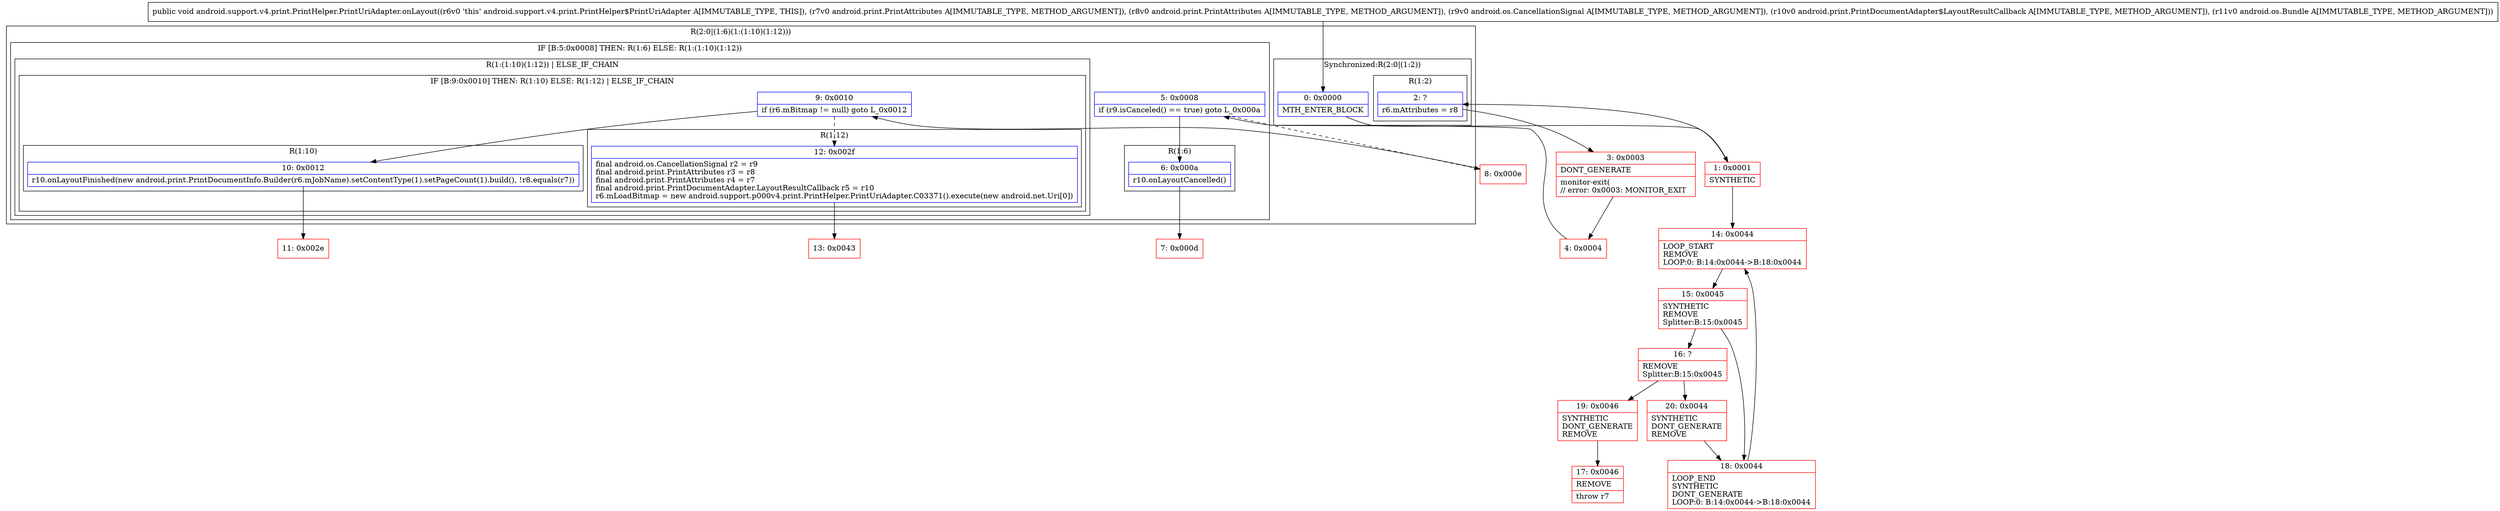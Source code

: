 digraph "CFG forandroid.support.v4.print.PrintHelper.PrintUriAdapter.onLayout(Landroid\/print\/PrintAttributes;Landroid\/print\/PrintAttributes;Landroid\/os\/CancellationSignal;Landroid\/print\/PrintDocumentAdapter$LayoutResultCallback;Landroid\/os\/Bundle;)V" {
subgraph cluster_Region_199262461 {
label = "R(2:0|(1:6)(1:(1:10)(1:12)))";
node [shape=record,color=blue];
subgraph cluster_SynchronizedRegion_1655123357 {
label = "Synchronized:R(2:0|(1:2))";
node [shape=record,color=blue];
Node_0 [shape=record,label="{0\:\ 0x0000|MTH_ENTER_BLOCK\l}"];
subgraph cluster_Region_283966951 {
label = "R(1:2)";
node [shape=record,color=blue];
Node_2 [shape=record,label="{2\:\ ?|r6.mAttributes = r8\l}"];
}
}
subgraph cluster_IfRegion_1396560407 {
label = "IF [B:5:0x0008] THEN: R(1:6) ELSE: R(1:(1:10)(1:12))";
node [shape=record,color=blue];
Node_5 [shape=record,label="{5\:\ 0x0008|if (r9.isCanceled() == true) goto L_0x000a\l}"];
subgraph cluster_Region_1557485541 {
label = "R(1:6)";
node [shape=record,color=blue];
Node_6 [shape=record,label="{6\:\ 0x000a|r10.onLayoutCancelled()\l}"];
}
subgraph cluster_Region_121983527 {
label = "R(1:(1:10)(1:12)) | ELSE_IF_CHAIN\l";
node [shape=record,color=blue];
subgraph cluster_IfRegion_1890686189 {
label = "IF [B:9:0x0010] THEN: R(1:10) ELSE: R(1:12) | ELSE_IF_CHAIN\l";
node [shape=record,color=blue];
Node_9 [shape=record,label="{9\:\ 0x0010|if (r6.mBitmap != null) goto L_0x0012\l}"];
subgraph cluster_Region_1302416774 {
label = "R(1:10)";
node [shape=record,color=blue];
Node_10 [shape=record,label="{10\:\ 0x0012|r10.onLayoutFinished(new android.print.PrintDocumentInfo.Builder(r6.mJobName).setContentType(1).setPageCount(1).build(), !r8.equals(r7))\l}"];
}
subgraph cluster_Region_1129146753 {
label = "R(1:12)";
node [shape=record,color=blue];
Node_12 [shape=record,label="{12\:\ 0x002f|final android.os.CancellationSignal r2 = r9\lfinal android.print.PrintAttributes r3 = r8\lfinal android.print.PrintAttributes r4 = r7\lfinal android.print.PrintDocumentAdapter.LayoutResultCallback r5 = r10\lr6.mLoadBitmap = new android.support.p000v4.print.PrintHelper.PrintUriAdapter.C03371().execute(new android.net.Uri[0])\l}"];
}
}
}
}
}
Node_1 [shape=record,color=red,label="{1\:\ 0x0001|SYNTHETIC\l}"];
Node_3 [shape=record,color=red,label="{3\:\ 0x0003|DONT_GENERATE\l|monitor\-exit(\l\/\/ error: 0x0003: MONITOR_EXIT  \l}"];
Node_4 [shape=record,color=red,label="{4\:\ 0x0004}"];
Node_7 [shape=record,color=red,label="{7\:\ 0x000d}"];
Node_8 [shape=record,color=red,label="{8\:\ 0x000e}"];
Node_11 [shape=record,color=red,label="{11\:\ 0x002e}"];
Node_13 [shape=record,color=red,label="{13\:\ 0x0043}"];
Node_14 [shape=record,color=red,label="{14\:\ 0x0044|LOOP_START\lREMOVE\lLOOP:0: B:14:0x0044\-\>B:18:0x0044\l}"];
Node_15 [shape=record,color=red,label="{15\:\ 0x0045|SYNTHETIC\lREMOVE\lSplitter:B:15:0x0045\l}"];
Node_16 [shape=record,color=red,label="{16\:\ ?|REMOVE\lSplitter:B:15:0x0045\l}"];
Node_17 [shape=record,color=red,label="{17\:\ 0x0046|REMOVE\l|throw r7\l}"];
Node_18 [shape=record,color=red,label="{18\:\ 0x0044|LOOP_END\lSYNTHETIC\lDONT_GENERATE\lLOOP:0: B:14:0x0044\-\>B:18:0x0044\l}"];
Node_19 [shape=record,color=red,label="{19\:\ 0x0046|SYNTHETIC\lDONT_GENERATE\lREMOVE\l}"];
Node_20 [shape=record,color=red,label="{20\:\ 0x0044|SYNTHETIC\lDONT_GENERATE\lREMOVE\l}"];
MethodNode[shape=record,label="{public void android.support.v4.print.PrintHelper.PrintUriAdapter.onLayout((r6v0 'this' android.support.v4.print.PrintHelper$PrintUriAdapter A[IMMUTABLE_TYPE, THIS]), (r7v0 android.print.PrintAttributes A[IMMUTABLE_TYPE, METHOD_ARGUMENT]), (r8v0 android.print.PrintAttributes A[IMMUTABLE_TYPE, METHOD_ARGUMENT]), (r9v0 android.os.CancellationSignal A[IMMUTABLE_TYPE, METHOD_ARGUMENT]), (r10v0 android.print.PrintDocumentAdapter$LayoutResultCallback A[IMMUTABLE_TYPE, METHOD_ARGUMENT]), (r11v0 android.os.Bundle A[IMMUTABLE_TYPE, METHOD_ARGUMENT])) }"];
MethodNode -> Node_0;
Node_0 -> Node_1;
Node_2 -> Node_3;
Node_5 -> Node_6;
Node_5 -> Node_8[style=dashed];
Node_6 -> Node_7;
Node_9 -> Node_10;
Node_9 -> Node_12[style=dashed];
Node_10 -> Node_11;
Node_12 -> Node_13;
Node_1 -> Node_2;
Node_1 -> Node_14;
Node_3 -> Node_4;
Node_4 -> Node_5;
Node_8 -> Node_9;
Node_14 -> Node_15;
Node_15 -> Node_16;
Node_15 -> Node_18;
Node_16 -> Node_19;
Node_16 -> Node_20;
Node_18 -> Node_14;
Node_19 -> Node_17;
Node_20 -> Node_18;
}

